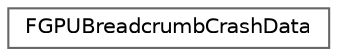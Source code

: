 digraph "Graphical Class Hierarchy"
{
 // INTERACTIVE_SVG=YES
 // LATEX_PDF_SIZE
  bgcolor="transparent";
  edge [fontname=Helvetica,fontsize=10,labelfontname=Helvetica,labelfontsize=10];
  node [fontname=Helvetica,fontsize=10,shape=box,height=0.2,width=0.4];
  rankdir="LR";
  Node0 [id="Node000000",label="FGPUBreadcrumbCrashData",height=0.2,width=0.4,color="grey40", fillcolor="white", style="filled",URL="$d3/dbd/structFGPUBreadcrumbCrashData.html",tooltip="GPU breadcrumbs."];
}
